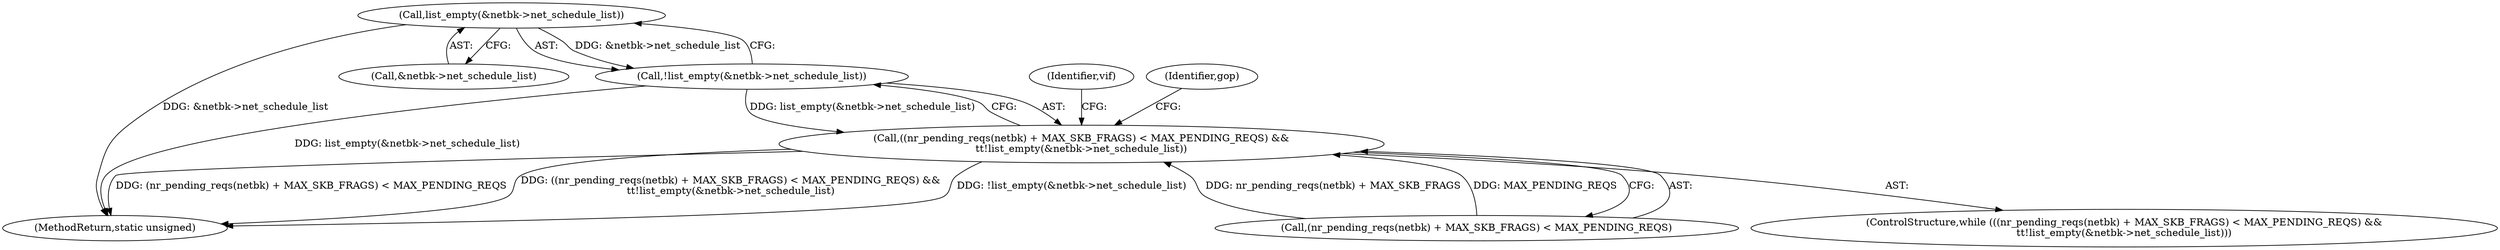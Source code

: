 digraph "0_linux_48856286b64e4b66ec62b94e504d0b29c1ade664_3@pointer" {
"1000127" [label="(Call,list_empty(&netbk->net_schedule_list))"];
"1000126" [label="(Call,!list_empty(&netbk->net_schedule_list))"];
"1000119" [label="(Call,((nr_pending_reqs(netbk) + MAX_SKB_FRAGS) < MAX_PENDING_REQS) &&\n\t\t!list_empty(&netbk->net_schedule_list))"];
"1000144" [label="(Identifier,vif)"];
"1000119" [label="(Call,((nr_pending_reqs(netbk) + MAX_SKB_FRAGS) < MAX_PENDING_REQS) &&\n\t\t!list_empty(&netbk->net_schedule_list))"];
"1000128" [label="(Call,&netbk->net_schedule_list)"];
"1000120" [label="(Call,(nr_pending_reqs(netbk) + MAX_SKB_FRAGS) < MAX_PENDING_REQS)"];
"1000650" [label="(Identifier,gop)"];
"1000654" [label="(MethodReturn,static unsigned)"];
"1000127" [label="(Call,list_empty(&netbk->net_schedule_list))"];
"1000118" [label="(ControlStructure,while (((nr_pending_reqs(netbk) + MAX_SKB_FRAGS) < MAX_PENDING_REQS) &&\n\t\t!list_empty(&netbk->net_schedule_list)))"];
"1000126" [label="(Call,!list_empty(&netbk->net_schedule_list))"];
"1000127" -> "1000126"  [label="AST: "];
"1000127" -> "1000128"  [label="CFG: "];
"1000128" -> "1000127"  [label="AST: "];
"1000126" -> "1000127"  [label="CFG: "];
"1000127" -> "1000654"  [label="DDG: &netbk->net_schedule_list"];
"1000127" -> "1000126"  [label="DDG: &netbk->net_schedule_list"];
"1000126" -> "1000119"  [label="AST: "];
"1000119" -> "1000126"  [label="CFG: "];
"1000126" -> "1000654"  [label="DDG: list_empty(&netbk->net_schedule_list)"];
"1000126" -> "1000119"  [label="DDG: list_empty(&netbk->net_schedule_list)"];
"1000119" -> "1000118"  [label="AST: "];
"1000119" -> "1000120"  [label="CFG: "];
"1000120" -> "1000119"  [label="AST: "];
"1000144" -> "1000119"  [label="CFG: "];
"1000650" -> "1000119"  [label="CFG: "];
"1000119" -> "1000654"  [label="DDG: !list_empty(&netbk->net_schedule_list)"];
"1000119" -> "1000654"  [label="DDG: (nr_pending_reqs(netbk) + MAX_SKB_FRAGS) < MAX_PENDING_REQS"];
"1000119" -> "1000654"  [label="DDG: ((nr_pending_reqs(netbk) + MAX_SKB_FRAGS) < MAX_PENDING_REQS) &&\n\t\t!list_empty(&netbk->net_schedule_list)"];
"1000120" -> "1000119"  [label="DDG: nr_pending_reqs(netbk) + MAX_SKB_FRAGS"];
"1000120" -> "1000119"  [label="DDG: MAX_PENDING_REQS"];
}
